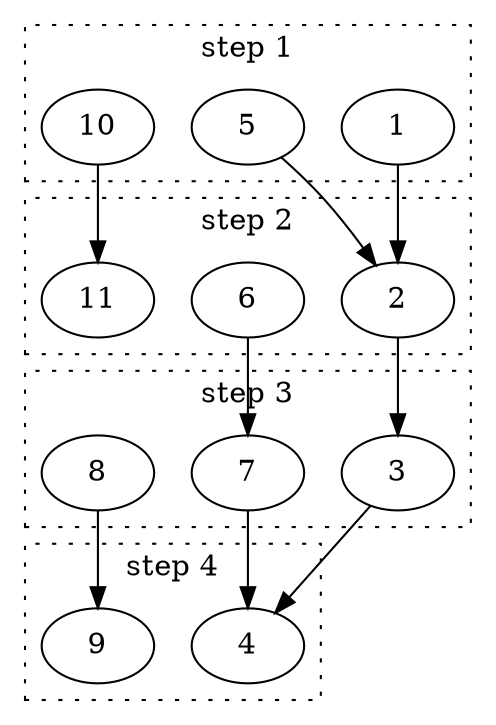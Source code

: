 digraph G {

  subgraph cluster_step_1 {
      label="step 1"
      rank=same
      style=dotted
      color=black
      1 5 10
  }

  subgraph cluster_step_2 {
      label="step 2"
      rank=same
      style=dotted
      color=black
      2 6 11
  };

  subgraph cluster_step_3 {
      label="step 3"
      rank=same
      style=dotted
      color=black
      3 7 8
  };
  
  subgraph cluster_step_4 {
      label="step 4"
      rank=same
      style=dotted
      color=black
      4 9
  };

    1 -> 2;
    5 -> 2;
    2 -> 3;
    6 -> 7;
    3 -> 4;
    7 -> 4;
    8 -> 9;
    10 -> 11;

  

}